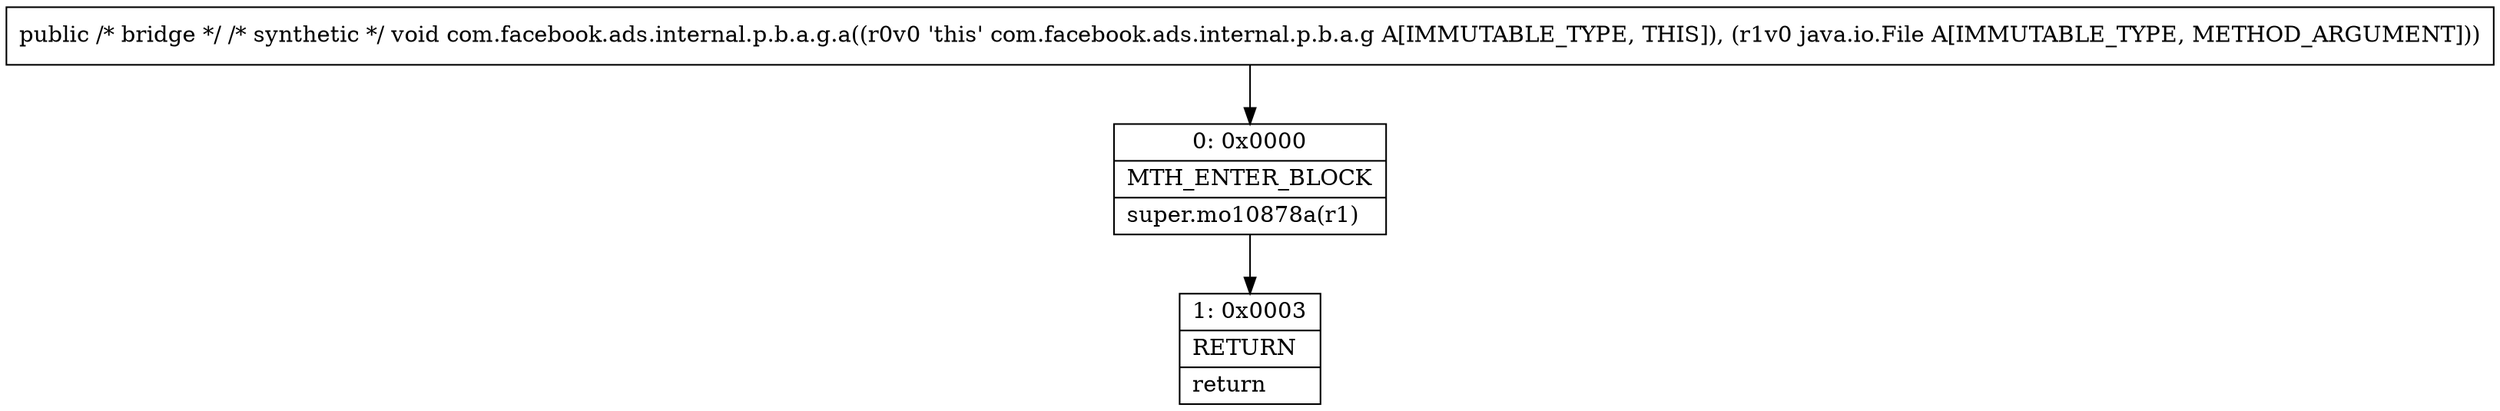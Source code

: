 digraph "CFG forcom.facebook.ads.internal.p.b.a.g.a(Ljava\/io\/File;)V" {
Node_0 [shape=record,label="{0\:\ 0x0000|MTH_ENTER_BLOCK\l|super.mo10878a(r1)\l}"];
Node_1 [shape=record,label="{1\:\ 0x0003|RETURN\l|return\l}"];
MethodNode[shape=record,label="{public \/* bridge *\/ \/* synthetic *\/ void com.facebook.ads.internal.p.b.a.g.a((r0v0 'this' com.facebook.ads.internal.p.b.a.g A[IMMUTABLE_TYPE, THIS]), (r1v0 java.io.File A[IMMUTABLE_TYPE, METHOD_ARGUMENT])) }"];
MethodNode -> Node_0;
Node_0 -> Node_1;
}

